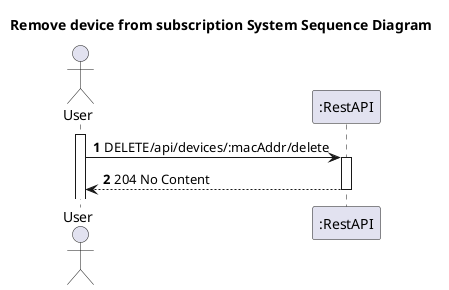 @startuml
'https://plantuml.com/sequence-diagram

title Remove device from subscription System Sequence Diagram

autoactivate on
autonumber

actor "User" as User
participant ":RestAPI" as System

activate User

User -> System: DELETE/api/devices/:macAddr/delete
System --> User: 204 No Content

@enduml
